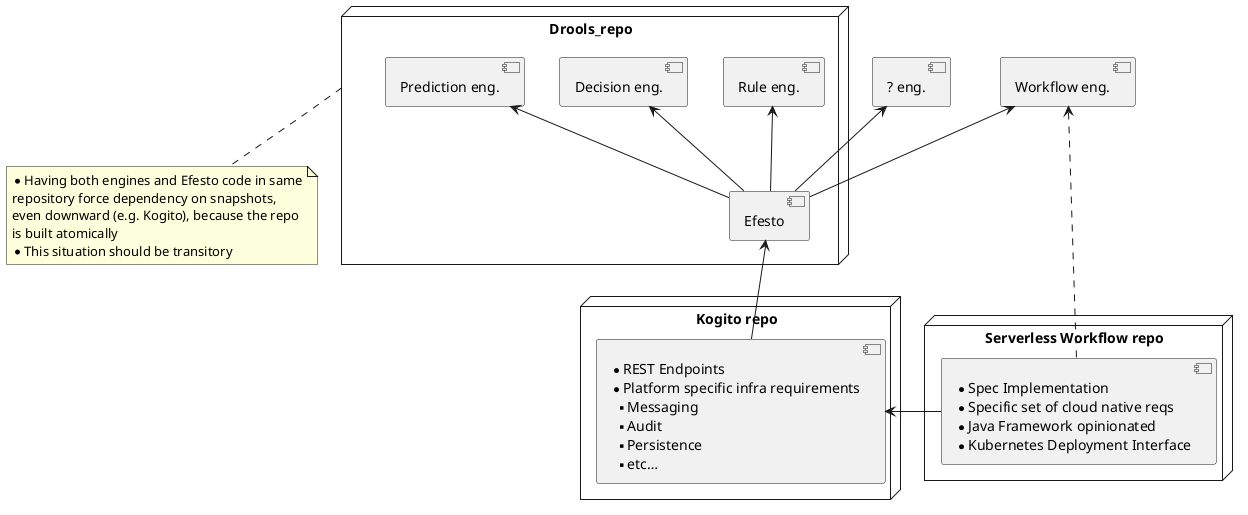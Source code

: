 /'
  Licensed to the Apache Software Foundation (ASF) under one
  or more contributor license agreements.  See the NOTICE file
  distributed with this work for additional information
  regarding copyright ownership.  The ASF licenses this file
  to you under the Apache License, Version 2.0 (the
  "License"); you may not use this file except in compliance
  with the License.  You may obtain a copy of the License at

    http://www.apache.org/licenses/LICENSE-2.0

  Unless required by applicable law or agreed to in writing,
  software distributed under the License is distributed on an
  "AS IS" BASIS, WITHOUT WARRANTIES OR CONDITIONS OF ANY
  KIND, either express or implied.  See the License for the
  specific language governing permissions and limitations
  under the License.
'/
@startuml
'https://plantuml.com/component-diagram

node Drools_repo {
  [Rule eng.] <--  [Efesto]
  [Decision eng.] <--  [Efesto]
  [Prediction eng.] <--  [Efesto]
}

note bottom of Drools_repo
    * Having both engines and Efesto code in same
    repository force dependency on snapshots,
    even downward (e.g. Kogito), because the repo
    is built atomically
    * This situation should be transitory
end note

[Workflow eng.] <--  [Efesto]
[? eng.] <--  [Efesto]

node "Kogito repo" {
  component Kogito [
    * REST Endpoints
    * Platform specific infra requirements
    ** Messaging
    ** Audit
    ** Persistence
    ** etc…
  ]
}

[Efesto] <-- [Kogito]

node "Serverless Workflow repo" {
  component Serverless_Workflow [
    * Spec Implementation
    * Specific set of cloud native reqs
    * Java Framework opinionated
    * Kubernetes Deployment Interface
   ]
}

[Workflow eng.] <... [Serverless_Workflow]

[Kogito] <- [Serverless_Workflow]



@enduml
